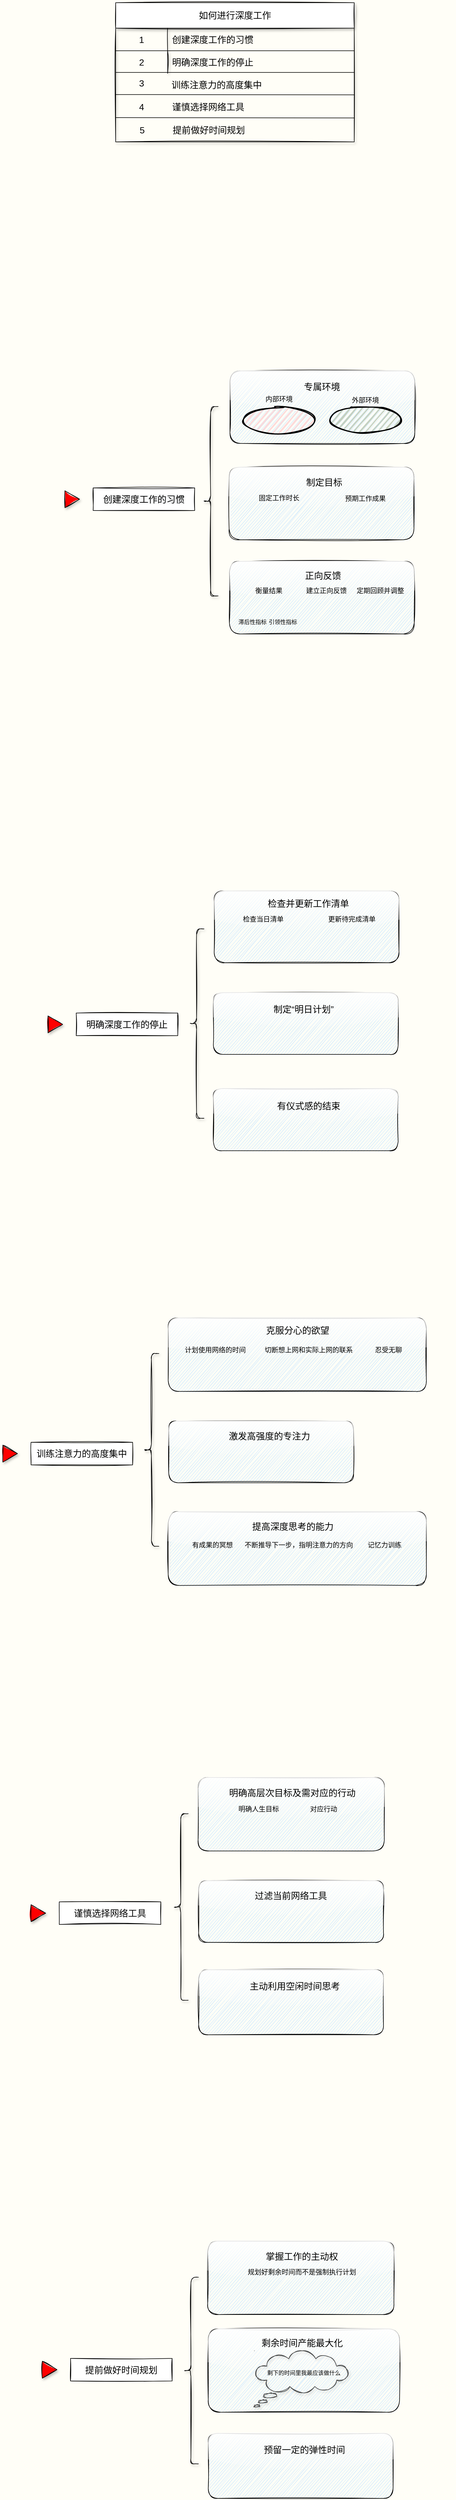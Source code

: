 <mxfile version="14.2.6" type="github">
  <diagram id="ac4Dt_KBg5GD50gWV8oC" name="第 1 页">
    <mxGraphModel dx="1141" dy="1467" grid="0" gridSize="10" guides="1" tooltips="1" connect="1" arrows="1" fold="1" page="1" pageScale="1" pageWidth="1169" pageHeight="827" background="#FFFEF7" math="0" shadow="0">
      <root>
        <mxCell id="0" />
        <mxCell id="1" parent="0" />
        <mxCell id="qWEY_5Er5nwBZzaI58Md-27" value="" style="group;shadow=0;" vertex="1" connectable="0" parent="1">
          <mxGeometry x="320" y="-534" width="430" height="241" as="geometry" />
        </mxCell>
        <mxCell id="qWEY_5Er5nwBZzaI58Md-10" value="&lt;span style=&quot;font-weight: 400; font-size: 16px;&quot;&gt;如何进行深度工作&lt;/span&gt;" style="shape=table;html=1;whiteSpace=wrap;startSize=45;container=1;collapsible=0;childLayout=tableLayout;fixedRows=1;rowLines=0;fontStyle=1;align=center;shadow=1;sketch=1;fontSize=16;swimlaneFillColor=none;fillColor=#FFFFFF;" vertex="1" parent="qWEY_5Er5nwBZzaI58Md-27">
          <mxGeometry y="-5.239" width="422.661" height="246.239" as="geometry" />
        </mxCell>
        <mxCell id="qWEY_5Er5nwBZzaI58Md-11" value="" style="shape=partialRectangle;html=1;whiteSpace=wrap;collapsible=0;dropTarget=0;pointerEvents=0;fillColor=none;top=0;left=0;bottom=1;right=0;points=[[0,0.5],[1,0.5]];portConstraint=eastwest;fontSize=16;" vertex="1" parent="qWEY_5Er5nwBZzaI58Md-10">
          <mxGeometry y="45" width="422.661" height="40" as="geometry" />
        </mxCell>
        <mxCell id="qWEY_5Er5nwBZzaI58Md-12" value="1" style="shape=partialRectangle;html=1;whiteSpace=wrap;connectable=0;fillColor=none;top=0;left=0;bottom=0;right=0;overflow=hidden;fontSize=16;" vertex="1" parent="qWEY_5Er5nwBZzaI58Md-11">
          <mxGeometry width="92" height="40" as="geometry" />
        </mxCell>
        <mxCell id="qWEY_5Er5nwBZzaI58Md-13" value="创建深度工作的习惯" style="shape=partialRectangle;html=1;whiteSpace=wrap;connectable=0;fillColor=none;top=0;left=0;bottom=0;right=0;align=left;spacingLeft=6;overflow=hidden;fontSize=16;" vertex="1" parent="qWEY_5Er5nwBZzaI58Md-11">
          <mxGeometry x="92" width="331" height="40" as="geometry" />
        </mxCell>
        <mxCell id="qWEY_5Er5nwBZzaI58Md-14" value="" style="shape=partialRectangle;html=1;whiteSpace=wrap;collapsible=0;dropTarget=0;pointerEvents=0;fillColor=none;top=0;left=0;bottom=0;right=0;points=[[0,0.5],[1,0.5]];portConstraint=eastwest;fontSize=16;" vertex="1" parent="qWEY_5Er5nwBZzaI58Md-10">
          <mxGeometry y="85" width="422.661" height="40" as="geometry" />
        </mxCell>
        <mxCell id="qWEY_5Er5nwBZzaI58Md-15" value="2" style="shape=partialRectangle;html=1;whiteSpace=wrap;connectable=0;fillColor=none;top=0;left=0;bottom=0;right=0;overflow=hidden;fontSize=16;" vertex="1" parent="qWEY_5Er5nwBZzaI58Md-14">
          <mxGeometry width="92" height="40" as="geometry" />
        </mxCell>
        <mxCell id="qWEY_5Er5nwBZzaI58Md-16" value="明确深度工作的停止" style="shape=partialRectangle;html=1;whiteSpace=wrap;connectable=0;fillColor=none;top=0;left=0;bottom=0;right=0;align=left;spacingLeft=6;overflow=hidden;fontSize=16;" vertex="1" parent="qWEY_5Er5nwBZzaI58Md-14">
          <mxGeometry x="92" width="331" height="40" as="geometry" />
        </mxCell>
        <mxCell id="qWEY_5Er5nwBZzaI58Md-20" value="" style="endArrow=none;html=1;fontSize=16;" edge="1" parent="qWEY_5Er5nwBZzaI58Md-27">
          <mxGeometry width="50" height="50" relative="1" as="geometry">
            <mxPoint y="118.09" as="sourcePoint" />
            <mxPoint x="423" y="118.09" as="targetPoint" />
          </mxGeometry>
        </mxCell>
        <mxCell id="qWEY_5Er5nwBZzaI58Md-21" value="" style="endArrow=none;html=1;entryX=1.006;entryY=1.067;entryDx=0;entryDy=0;entryPerimeter=0;fontSize=16;" edge="1" parent="qWEY_5Er5nwBZzaI58Md-27">
          <mxGeometry width="50" height="50" relative="1" as="geometry">
            <mxPoint y="157.211" as="sourcePoint" />
            <mxPoint x="423" y="157.76" as="targetPoint" />
          </mxGeometry>
        </mxCell>
        <mxCell id="qWEY_5Er5nwBZzaI58Md-23" value="谨慎选择网络工具" style="shape=partialRectangle;html=1;whiteSpace=wrap;connectable=0;fillColor=none;top=0;left=0;bottom=0;right=0;align=left;spacingLeft=6;overflow=hidden;fontSize=16;" vertex="1" parent="qWEY_5Er5nwBZzaI58Md-27">
          <mxGeometry x="92.218" y="160.306" width="328.21" height="38.053" as="geometry" />
        </mxCell>
        <mxCell id="qWEY_5Er5nwBZzaI58Md-24" value="" style="endArrow=none;html=1;entryX=1.006;entryY=1.067;entryDx=0;entryDy=0;entryPerimeter=0;fontSize=16;" edge="1" parent="qWEY_5Er5nwBZzaI58Md-27">
          <mxGeometry width="50" height="50" relative="1" as="geometry">
            <mxPoint y="198.056" as="sourcePoint" />
            <mxPoint x="423" y="198.605" as="targetPoint" />
          </mxGeometry>
        </mxCell>
        <mxCell id="qWEY_5Er5nwBZzaI58Md-26" value="提前做好时间规划" style="shape=partialRectangle;html=1;whiteSpace=wrap;connectable=0;fillColor=none;top=0;left=0;bottom=0;right=0;align=left;spacingLeft=6;overflow=hidden;fontSize=16;" vertex="1" parent="qWEY_5Er5nwBZzaI58Md-27">
          <mxGeometry x="92.798" y="201.337" width="328.21" height="38.053" as="geometry" />
        </mxCell>
        <mxCell id="qWEY_5Er5nwBZzaI58Md-33" value="训练注意力的高度集中" style="shape=partialRectangle;html=1;whiteSpace=wrap;connectable=0;fillColor=none;top=0;left=0;bottom=0;right=0;align=left;spacingLeft=6;overflow=hidden;fontSize=16;" vertex="1" parent="qWEY_5Er5nwBZzaI58Md-27">
          <mxGeometry x="91.025" y="119.39" width="328.588" height="41.913" as="geometry" />
        </mxCell>
        <mxCell id="qWEY_5Er5nwBZzaI58Md-28" value="3" style="shape=partialRectangle;html=1;whiteSpace=wrap;connectable=0;fillColor=none;top=0;left=0;bottom=0;right=0;overflow=hidden;fontSize=16;" vertex="1" parent="qWEY_5Er5nwBZzaI58Md-27">
          <mxGeometry x="-0.996" y="117.963" width="94.449" height="38.053" as="geometry" />
        </mxCell>
        <mxCell id="qWEY_5Er5nwBZzaI58Md-22" value="4" style="shape=partialRectangle;html=1;whiteSpace=wrap;connectable=0;fillColor=none;top=0;left=0;bottom=0;right=0;overflow=hidden;fontSize=16;" vertex="1" parent="qWEY_5Er5nwBZzaI58Md-27">
          <mxGeometry x="-0.997" y="160.311" width="94.449" height="38.053" as="geometry" />
        </mxCell>
        <mxCell id="qWEY_5Er5nwBZzaI58Md-25" value="5" style="shape=partialRectangle;html=1;whiteSpace=wrap;connectable=0;fillColor=none;top=0;left=0;bottom=0;right=0;overflow=hidden;fontSize=16;" vertex="1" parent="qWEY_5Er5nwBZzaI58Md-27">
          <mxGeometry x="0.003" y="201.367" width="94.449" height="38.053" as="geometry" />
        </mxCell>
        <mxCell id="qWEY_5Er5nwBZzaI58Md-45" value="" style="group" vertex="1" connectable="0" parent="1">
          <mxGeometry x="120" y="2007.12" width="230" height="40" as="geometry" />
        </mxCell>
        <mxCell id="qWEY_5Er5nwBZzaI58Md-46" value="&lt;span style=&quot;font-size: 16px ; text-align: left&quot;&gt;训练注意力的高度集中&lt;/span&gt;" style="whiteSpace=wrap;html=1;sketch=1;" vertex="1" parent="qWEY_5Er5nwBZzaI58Md-45">
          <mxGeometry x="50" width="180" height="40" as="geometry" />
        </mxCell>
        <mxCell id="qWEY_5Er5nwBZzaI58Md-47" value="" style="triangle;html=1;whiteSpace=wrap;sketch=1;shadow=1;fillStyle=solid;fillColor=#FF0000;" vertex="1" parent="qWEY_5Er5nwBZzaI58Md-45">
          <mxGeometry y="5" width="26" height="30" as="geometry" />
        </mxCell>
        <mxCell id="qWEY_5Er5nwBZzaI58Md-139" value="" style="group" vertex="1" connectable="0" parent="1">
          <mxGeometry x="230" y="130" width="640" height="447.35" as="geometry" />
        </mxCell>
        <mxCell id="qWEY_5Er5nwBZzaI58Md-41" value="" style="group" vertex="1" connectable="0" parent="qWEY_5Er5nwBZzaI58Md-139">
          <mxGeometry y="189" width="230" height="40" as="geometry" />
        </mxCell>
        <mxCell id="qWEY_5Er5nwBZzaI58Md-1" value="&lt;meta charset=&quot;utf-8&quot;&gt;&lt;span style=&quot;color: rgb(0, 0, 0); font-family: helvetica; font-size: 16px; font-style: normal; font-weight: 400; letter-spacing: normal; text-align: left; text-indent: 0px; text-transform: none; word-spacing: 0px; background-color: rgb(248, 249, 250); display: inline; float: none;&quot;&gt;创建深度工作的习惯&lt;/span&gt;" style="whiteSpace=wrap;html=1;sketch=1;" vertex="1" parent="qWEY_5Er5nwBZzaI58Md-41">
          <mxGeometry x="50" width="180" height="40" as="geometry" />
        </mxCell>
        <mxCell id="qWEY_5Er5nwBZzaI58Md-5" value="" style="triangle;html=1;whiteSpace=wrap;sketch=1;shadow=1;fillStyle=solid;fillColor=#FF0000;" vertex="1" parent="qWEY_5Er5nwBZzaI58Md-41">
          <mxGeometry y="5" width="26" height="30" as="geometry" />
        </mxCell>
        <mxCell id="qWEY_5Er5nwBZzaI58Md-61" value="" style="group" vertex="1" connectable="0" parent="qWEY_5Er5nwBZzaI58Md-139">
          <mxGeometry x="250" y="69" width="390" height="280" as="geometry" />
        </mxCell>
        <mxCell id="qWEY_5Er5nwBZzaI58Md-56" value="" style="whiteSpace=wrap;html=1;shadow=0;sketch=1;fontSize=16;rounded=1;glass=1;fillStyle=hachure;fillColor=#C2E4FF;" vertex="1" parent="qWEY_5Er5nwBZzaI58Md-61">
          <mxGeometry x="42.48" y="-87" width="327.52" height="128.35" as="geometry" />
        </mxCell>
        <mxCell id="qWEY_5Er5nwBZzaI58Md-72" value="" style="group" vertex="1" connectable="0" parent="qWEY_5Er5nwBZzaI58Md-61">
          <mxGeometry x="218" y="-23.34" width="129" height="45" as="geometry" />
        </mxCell>
        <mxCell id="qWEY_5Er5nwBZzaI58Md-73" value="" style="group" vertex="1" connectable="0" parent="qWEY_5Er5nwBZzaI58Md-72">
          <mxGeometry width="129" height="45" as="geometry" />
        </mxCell>
        <mxCell id="qWEY_5Er5nwBZzaI58Md-74" value="" style="ellipse;whiteSpace=wrap;html=1;strokeWidth=2;fillWeight=2;hachureGap=8;fillStyle=dots;sketch=1;rounded=1;shadow=0;glass=1;fontSize=16;fillColor=#C4D0BF;" vertex="1" parent="qWEY_5Er5nwBZzaI58Md-73">
          <mxGeometry width="129" height="45" as="geometry" />
        </mxCell>
        <mxCell id="qWEY_5Er5nwBZzaI58Md-80" value="" style="shape=image;html=1;verticalAlign=top;verticalLabelPosition=bottom;labelBackgroundColor=#ffffff;imageAspect=0;aspect=fixed;image=https://cdn0.iconfinder.com/data/icons/job-seeker/256/front_office_job_seeker_employee_unemployee_work-128.png;rounded=1;shadow=0;glass=1;sketch=1;fillColor=#C4D0BF;fontSize=16;" vertex="1" parent="qWEY_5Er5nwBZzaI58Md-73">
          <mxGeometry x="30" y="8.5" width="28" height="28" as="geometry" />
        </mxCell>
        <mxCell id="qWEY_5Er5nwBZzaI58Md-81" value="" style="shape=image;html=1;verticalAlign=top;verticalLabelPosition=bottom;labelBackgroundColor=#ffffff;imageAspect=0;aspect=fixed;image=https://cdn4.iconfinder.com/data/icons/business-and-finance-colorful-free-hand-drawn-set/100/money_dollars-128.png;rounded=1;shadow=0;glass=1;sketch=1;fillColor=#C4D0BF;fontSize=16;" vertex="1" parent="qWEY_5Er5nwBZzaI58Md-73">
          <mxGeometry x="71" y="8.5" width="28" height="28" as="geometry" />
        </mxCell>
        <mxCell id="qWEY_5Er5nwBZzaI58Md-78" value="&lt;font style=&quot;font-size: 12px&quot;&gt;外部环境&lt;/font&gt;" style="text;html=1;strokeColor=none;fillColor=none;align=center;verticalAlign=middle;whiteSpace=wrap;rounded=0;shadow=0;glass=1;sketch=1;fontSize=16;" vertex="1" parent="qWEY_5Er5nwBZzaI58Md-61">
          <mxGeometry x="243" y="-47.34" width="79" height="20" as="geometry" />
        </mxCell>
        <mxCell id="qWEY_5Er5nwBZzaI58Md-70" value="" style="group" vertex="1" connectable="0" parent="qWEY_5Er5nwBZzaI58Md-61">
          <mxGeometry x="65" y="-48.92" width="129" height="72" as="geometry" />
        </mxCell>
        <mxCell id="qWEY_5Er5nwBZzaI58Md-67" value="" style="group" vertex="1" connectable="0" parent="qWEY_5Er5nwBZzaI58Md-70">
          <mxGeometry y="27" width="129" height="45" as="geometry" />
        </mxCell>
        <mxCell id="qWEY_5Er5nwBZzaI58Md-66" value="" style="group" vertex="1" connectable="0" parent="qWEY_5Er5nwBZzaI58Md-67">
          <mxGeometry width="129" height="45" as="geometry" />
        </mxCell>
        <mxCell id="qWEY_5Er5nwBZzaI58Md-59" value="" style="ellipse;whiteSpace=wrap;html=1;strokeWidth=2;fillWeight=2;hachureGap=8;fillStyle=dots;sketch=1;rounded=1;shadow=0;glass=1;fontSize=16;fillColor=#FFDAD9;" vertex="1" parent="qWEY_5Er5nwBZzaI58Md-66">
          <mxGeometry width="129" height="45" as="geometry" />
        </mxCell>
        <mxCell id="qWEY_5Er5nwBZzaI58Md-62" value="" style="shape=image;html=1;verticalAlign=top;verticalLabelPosition=bottom;labelBackgroundColor=#ffffff;imageAspect=0;aspect=fixed;image=https://cdn2.iconfinder.com/data/icons/artificial-intelligence-6/64/ArtificialIntelligence1-128.png;rounded=1;shadow=0;glass=1;sketch=1;fillColor=#C4D0BF;fontSize=16;" vertex="1" parent="qWEY_5Er5nwBZzaI58Md-67">
          <mxGeometry x="13" y="8.69" width="27.63" height="27.63" as="geometry" />
        </mxCell>
        <mxCell id="qWEY_5Er5nwBZzaI58Md-63" value="" style="shape=image;html=1;verticalAlign=top;verticalLabelPosition=bottom;labelBackgroundColor=#ffffff;imageAspect=0;image=https://cdn3.iconfinder.com/data/icons/travelling-icon-set-ii-part/800/slippers-128.png;rounded=1;shadow=0;glass=1;sketch=1;fillColor=#C4D0BF;fontSize=16;aspect=fixed;" vertex="1" parent="qWEY_5Er5nwBZzaI58Md-67">
          <mxGeometry x="47.68" y="8.69" width="27.63" height="27.63" as="geometry" />
        </mxCell>
        <mxCell id="qWEY_5Er5nwBZzaI58Md-65" value="" style="shape=image;html=1;verticalAlign=top;verticalLabelPosition=bottom;labelBackgroundColor=#ffffff;imageAspect=0;aspect=fixed;image=https://cdn0.iconfinder.com/data/icons/infectious-pandemics-2/480/07-healthy-128.png;rounded=1;shadow=0;glass=1;sketch=1;fillColor=#C4D0BF;fontSize=16;" vertex="1" parent="qWEY_5Er5nwBZzaI58Md-67">
          <mxGeometry x="84" y="8.69" width="27.63" height="27.63" as="geometry" />
        </mxCell>
        <mxCell id="qWEY_5Er5nwBZzaI58Md-69" value="&lt;font style=&quot;font-size: 12px&quot;&gt;内部环境&lt;/font&gt;" style="text;html=1;strokeColor=none;fillColor=none;align=center;verticalAlign=middle;whiteSpace=wrap;rounded=0;shadow=0;glass=1;sketch=1;fontSize=16;" vertex="1" parent="qWEY_5Er5nwBZzaI58Md-70">
          <mxGeometry x="25" width="79" height="20" as="geometry" />
        </mxCell>
        <mxCell id="qWEY_5Er5nwBZzaI58Md-92" value="" style="whiteSpace=wrap;html=1;shadow=0;sketch=1;fontSize=16;rounded=1;glass=1;fillStyle=hachure;fillColor=#C2E4FF;" vertex="1" parent="qWEY_5Er5nwBZzaI58Md-61">
          <mxGeometry x="41" y="83.37" width="327.52" height="128.35" as="geometry" />
        </mxCell>
        <mxCell id="qWEY_5Er5nwBZzaI58Md-93" value="" style="shape=image;html=1;verticalAlign=top;verticalLabelPosition=bottom;labelBackgroundColor=#ffffff;imageAspect=0;aspect=fixed;image=https://cdn0.iconfinder.com/data/icons/business-collection-2027/60/time-passing-128.png;rounded=0;shadow=0;glass=0;sketch=1;fillColor=none;gradientColor=none;fontSize=16;fontColor=#000000;" vertex="1" parent="qWEY_5Er5nwBZzaI58Md-61">
          <mxGeometry x="109.5" y="154" width="40" height="40" as="geometry" />
        </mxCell>
        <mxCell id="qWEY_5Er5nwBZzaI58Md-94" value="&lt;font style=&quot;font-size: 16px&quot;&gt;制定目标&lt;br&gt;&lt;/font&gt;" style="text;html=1;strokeColor=none;fillColor=none;align=center;verticalAlign=middle;whiteSpace=wrap;rounded=0;shadow=0;glass=1;sketch=1;fontSize=16;" vertex="1" parent="qWEY_5Er5nwBZzaI58Md-61">
          <mxGeometry x="170" y="100" width="79" height="20" as="geometry" />
        </mxCell>
        <mxCell id="qWEY_5Er5nwBZzaI58Md-95" value="&lt;font style=&quot;font-size: 12px&quot;&gt;固定工作时长&lt;/font&gt;" style="text;html=1;strokeColor=none;fillColor=none;align=center;verticalAlign=middle;whiteSpace=wrap;rounded=0;shadow=0;glass=1;sketch=1;fontSize=16;" vertex="1" parent="qWEY_5Er5nwBZzaI58Md-61">
          <mxGeometry x="90" y="126.0" width="79" height="20" as="geometry" />
        </mxCell>
        <mxCell id="qWEY_5Er5nwBZzaI58Md-97" value="&lt;font style=&quot;font-size: 12px&quot;&gt;预期工作成果&lt;/font&gt;" style="text;html=1;strokeColor=none;fillColor=none;align=center;verticalAlign=middle;whiteSpace=wrap;rounded=0;shadow=0;glass=1;sketch=1;fontSize=16;" vertex="1" parent="qWEY_5Er5nwBZzaI58Md-61">
          <mxGeometry x="243" y="127" width="79" height="20" as="geometry" />
        </mxCell>
        <mxCell id="qWEY_5Er5nwBZzaI58Md-105" value="" style="shape=image;html=1;verticalAlign=top;verticalLabelPosition=bottom;labelBackgroundColor=#ffffff;imageAspect=0;aspect=fixed;image=https://cdn0.iconfinder.com/data/icons/web-development-79/32/development_computer_website_check_result-128.png;rounded=0;shadow=0;glass=0;sketch=1;fillColor=none;gradientColor=none;fontSize=16;fontColor=#000000;" vertex="1" parent="qWEY_5Er5nwBZzaI58Md-61">
          <mxGeometry x="262.5" y="153" width="40" height="40" as="geometry" />
        </mxCell>
        <mxCell id="qWEY_5Er5nwBZzaI58Md-90" value="&lt;font style=&quot;font-size: 16px&quot;&gt;专属环境&lt;/font&gt;" style="text;html=1;strokeColor=none;fillColor=none;align=center;verticalAlign=middle;whiteSpace=wrap;rounded=0;shadow=0;glass=1;sketch=1;fontSize=16;" vertex="1" parent="qWEY_5Er5nwBZzaI58Md-139">
          <mxGeometry x="415.74" width="79" height="20" as="geometry" />
        </mxCell>
        <mxCell id="qWEY_5Er5nwBZzaI58Md-100" value="" style="whiteSpace=wrap;html=1;shadow=0;sketch=1;fontSize=16;rounded=1;glass=1;fillStyle=hachure;fillColor=#C2E4FF;" vertex="1" parent="qWEY_5Er5nwBZzaI58Md-139">
          <mxGeometry x="291.48" y="319" width="327.52" height="128.35" as="geometry" />
        </mxCell>
        <mxCell id="qWEY_5Er5nwBZzaI58Md-101" value="&lt;font style=&quot;font-size: 16px&quot;&gt;正向反馈&lt;br&gt;&lt;/font&gt;" style="text;html=1;strokeColor=none;fillColor=none;align=center;verticalAlign=middle;whiteSpace=wrap;rounded=0;shadow=0;glass=1;sketch=1;fontSize=16;" vertex="1" parent="qWEY_5Er5nwBZzaI58Md-139">
          <mxGeometry x="417.74" y="334" width="79" height="20" as="geometry" />
        </mxCell>
        <mxCell id="qWEY_5Er5nwBZzaI58Md-103" value="" style="shape=image;html=1;verticalAlign=top;verticalLabelPosition=bottom;labelBackgroundColor=#ffffff;imageAspect=0;aspect=fixed;image=https://cdn4.iconfinder.com/data/icons/miu/24/circle-sync-backup-2-glyph-128.png;rounded=0;shadow=0;glass=0;sketch=1;fillColor=none;gradientColor=none;fontSize=16;fontColor=#33333333;dashed=1;dashPattern=1 1;opacity=65;" vertex="1" parent="qWEY_5Er5nwBZzaI58Md-139">
          <mxGeometry x="444.74" y="381" width="50" height="50" as="geometry" />
        </mxCell>
        <mxCell id="qWEY_5Er5nwBZzaI58Md-104" value="" style="shape=image;html=1;verticalAlign=top;verticalLabelPosition=bottom;labelBackgroundColor=#ffffff;imageAspect=0;aspect=fixed;image=https://cdn0.iconfinder.com/data/icons/pinpoint-interface/48/repair-calendar-128.png;rounded=0;shadow=0;glass=0;sketch=1;fillColor=none;gradientColor=none;fontSize=16;fontColor=#000000;opacity=65;" vertex="1" parent="qWEY_5Er5nwBZzaI58Md-139">
          <mxGeometry x="534" y="384" width="50" height="50" as="geometry" />
        </mxCell>
        <mxCell id="qWEY_5Er5nwBZzaI58Md-108" value="" style="shape=image;html=1;verticalAlign=top;verticalLabelPosition=bottom;labelBackgroundColor=#ffffff;imageAspect=0;aspect=fixed;image=https://cdn0.iconfinder.com/data/icons/infographic-bar-vol-9/512/1-128.png;rounded=0;shadow=0;glass=0;dashed=1;dashPattern=1 1;sketch=1;fillColor=none;gradientColor=none;fontSize=16;fontColor=#000000;" vertex="1" parent="qWEY_5Er5nwBZzaI58Md-139">
          <mxGeometry x="312" y="381" width="40" height="40" as="geometry" />
        </mxCell>
        <mxCell id="qWEY_5Er5nwBZzaI58Md-109" value="&lt;span style=&quot;font-size: 12px&quot;&gt;衡量结果&lt;/span&gt;" style="text;html=1;strokeColor=none;fillColor=none;align=center;verticalAlign=middle;whiteSpace=wrap;rounded=0;shadow=0;glass=1;sketch=1;fontSize=16;" vertex="1" parent="qWEY_5Er5nwBZzaI58Md-139">
          <mxGeometry x="321.5" y="359" width="79" height="20" as="geometry" />
        </mxCell>
        <mxCell id="qWEY_5Er5nwBZzaI58Md-110" value="" style="shape=image;html=1;verticalAlign=top;verticalLabelPosition=bottom;labelBackgroundColor=#ffffff;imageAspect=0;aspect=fixed;image=https://cdn4.iconfinder.com/data/icons/online-marketing-hand-drawn-vol-1/52/bar__barchart__business__graph__report__analytics__diagram-128.png;rounded=0;shadow=0;glass=0;dashed=1;dashPattern=1 1;sketch=1;fillColor=none;gradientColor=none;fontSize=16;fontColor=#000000;" vertex="1" parent="qWEY_5Er5nwBZzaI58Md-139">
          <mxGeometry x="371.5" y="384" width="30" height="30" as="geometry" />
        </mxCell>
        <mxCell id="qWEY_5Er5nwBZzaI58Md-111" value="&lt;span style=&quot;font-size: 10px;&quot;&gt;滞后性指标&lt;/span&gt;" style="text;html=1;strokeColor=none;fillColor=none;align=center;verticalAlign=middle;whiteSpace=wrap;rounded=0;shadow=0;glass=1;sketch=1;fontSize=10;" vertex="1" parent="qWEY_5Er5nwBZzaI58Md-139">
          <mxGeometry x="292.5" y="416" width="79" height="20" as="geometry" />
        </mxCell>
        <mxCell id="qWEY_5Er5nwBZzaI58Md-112" value="&lt;span style=&quot;font-size: 10px;&quot;&gt;引领性指标&lt;/span&gt;" style="text;html=1;strokeColor=none;fillColor=none;align=center;verticalAlign=middle;whiteSpace=wrap;rounded=0;shadow=0;glass=1;sketch=1;fontSize=10;" vertex="1" parent="qWEY_5Er5nwBZzaI58Md-139">
          <mxGeometry x="347" y="416" width="79" height="20" as="geometry" />
        </mxCell>
        <mxCell id="qWEY_5Er5nwBZzaI58Md-113" value="&lt;span style=&quot;font-size: 12px&quot;&gt;建立正向反馈&lt;/span&gt;" style="text;html=1;strokeColor=none;fillColor=none;align=center;verticalAlign=middle;whiteSpace=wrap;rounded=0;shadow=0;glass=1;sketch=1;fontSize=16;" vertex="1" parent="qWEY_5Er5nwBZzaI58Md-139">
          <mxGeometry x="423.74" y="359" width="79" height="20" as="geometry" />
        </mxCell>
        <mxCell id="qWEY_5Er5nwBZzaI58Md-114" value="&lt;span style=&quot;font-size: 12px&quot;&gt;定期回顾并调整&lt;br&gt;&lt;/span&gt;" style="text;html=1;strokeColor=none;fillColor=none;align=center;verticalAlign=middle;whiteSpace=wrap;rounded=0;shadow=0;glass=1;sketch=1;fontSize=16;" vertex="1" parent="qWEY_5Er5nwBZzaI58Md-139">
          <mxGeometry x="514" y="359" width="90" height="20" as="geometry" />
        </mxCell>
        <mxCell id="qWEY_5Er5nwBZzaI58Md-54" value="" style="shape=curlyBracket;whiteSpace=wrap;html=1;rounded=1;shadow=1;sketch=1;fillColor=#FF0000;fontSize=16;direction=east;" vertex="1" parent="qWEY_5Er5nwBZzaI58Md-139">
          <mxGeometry x="245" y="45" width="26.55" height="335" as="geometry" />
        </mxCell>
        <mxCell id="qWEY_5Er5nwBZzaI58Md-150" value="" style="group" vertex="1" connectable="0" parent="1">
          <mxGeometry x="200" y="1070" width="640" height="430.92" as="geometry" />
        </mxCell>
        <mxCell id="qWEY_5Er5nwBZzaI58Md-42" value="" style="group" vertex="1" connectable="0" parent="qWEY_5Er5nwBZzaI58Md-150">
          <mxGeometry y="177.92" width="230" height="40" as="geometry" />
        </mxCell>
        <mxCell id="qWEY_5Er5nwBZzaI58Md-43" value="&lt;span style=&quot;color: rgb(0 , 0 , 0) ; font-family: &amp;#34;helvetica&amp;#34; ; font-size: 16px ; font-style: normal ; font-weight: 400 ; letter-spacing: normal ; text-align: left ; text-indent: 0px ; text-transform: none ; word-spacing: 0px ; background-color: rgb(248 , 249 , 250) ; display: inline ; float: none&quot;&gt;明确深度工作的停止&lt;/span&gt;" style="whiteSpace=wrap;html=1;sketch=1;" vertex="1" parent="qWEY_5Er5nwBZzaI58Md-42">
          <mxGeometry x="50" width="180" height="40" as="geometry" />
        </mxCell>
        <mxCell id="qWEY_5Er5nwBZzaI58Md-44" value="" style="triangle;html=1;whiteSpace=wrap;sketch=1;shadow=1;fillStyle=solid;fillColor=#FF0000;" vertex="1" parent="qWEY_5Er5nwBZzaI58Md-42">
          <mxGeometry y="5" width="26" height="30" as="geometry" />
        </mxCell>
        <mxCell id="qWEY_5Er5nwBZzaI58Md-116" value="" style="group" vertex="1" connectable="0" parent="qWEY_5Er5nwBZzaI58Md-150">
          <mxGeometry x="250" y="48.92" width="390" height="315.04" as="geometry" />
        </mxCell>
        <mxCell id="qWEY_5Er5nwBZzaI58Md-118" value="" style="whiteSpace=wrap;html=1;shadow=0;sketch=1;fontSize=16;rounded=1;glass=1;fillStyle=hachure;fillColor=#C2E4FF;" vertex="1" parent="qWEY_5Er5nwBZzaI58Md-116">
          <mxGeometry x="44.48" y="-87" width="327.52" height="127" as="geometry" />
        </mxCell>
        <mxCell id="qWEY_5Er5nwBZzaI58Md-125" value="" style="group" vertex="1" connectable="0" parent="qWEY_5Er5nwBZzaI58Md-116">
          <mxGeometry x="67" y="-48.92" width="129" height="72" as="geometry" />
        </mxCell>
        <mxCell id="qWEY_5Er5nwBZzaI58Md-132" value="&lt;font style=&quot;font-size: 12px&quot;&gt;检查当日清单&lt;/font&gt;" style="text;html=1;strokeColor=none;fillColor=none;align=center;verticalAlign=middle;whiteSpace=wrap;rounded=0;shadow=0;glass=1;sketch=1;fontSize=16;" vertex="1" parent="qWEY_5Er5nwBZzaI58Md-125">
          <mxGeometry x="25" width="79" height="20" as="geometry" />
        </mxCell>
        <mxCell id="qWEY_5Er5nwBZzaI58Md-133" value="" style="whiteSpace=wrap;html=1;shadow=0;sketch=1;fontSize=16;rounded=1;glass=1;fillStyle=hachure;fillColor=#C2E4FF;" vertex="1" parent="qWEY_5Er5nwBZzaI58Md-116">
          <mxGeometry x="43" y="92.99" width="327.52" height="109.11" as="geometry" />
        </mxCell>
        <mxCell id="qWEY_5Er5nwBZzaI58Md-135" value="&lt;font style=&quot;font-size: 16px&quot;&gt;制定“明日计划”&lt;br&gt;&lt;/font&gt;" style="text;html=1;strokeColor=none;fillColor=none;align=center;verticalAlign=middle;whiteSpace=wrap;rounded=0;shadow=0;glass=1;sketch=1;fontSize=16;" vertex="1" parent="qWEY_5Er5nwBZzaI58Md-116">
          <mxGeometry x="143.02" y="111.99" width="120" height="20" as="geometry" />
        </mxCell>
        <mxCell id="qWEY_5Er5nwBZzaI58Md-140" value="&lt;font style=&quot;font-size: 16px&quot;&gt;检查并更新工作清单&lt;br&gt;&lt;/font&gt;" style="text;html=1;strokeColor=none;fillColor=none;align=center;verticalAlign=middle;whiteSpace=wrap;rounded=0;shadow=0;glass=1;sketch=1;fontSize=16;" vertex="1" parent="qWEY_5Er5nwBZzaI58Md-116">
          <mxGeometry x="124.25" y="-75" width="174.5" height="20" as="geometry" />
        </mxCell>
        <mxCell id="qWEY_5Er5nwBZzaI58Md-142" value="" style="shape=curlyBracket;whiteSpace=wrap;html=1;rounded=1;shadow=1;sketch=1;fillColor=#FF0000;fontSize=16;direction=east;" vertex="1" parent="qWEY_5Er5nwBZzaI58Md-116">
          <mxGeometry y="-19.96" width="26.55" height="335" as="geometry" />
        </mxCell>
        <mxCell id="qWEY_5Er5nwBZzaI58Md-144" value="" style="shape=image;html=1;verticalAlign=top;verticalLabelPosition=bottom;labelBackgroundColor=#ffffff;imageAspect=0;aspect=fixed;image=https://cdn2.iconfinder.com/data/icons/marketing-office/64/Marketing_Icon_Outline-17-128.png;rounded=0;shadow=0;glass=0;dashed=1;dashPattern=1 1;sketch=1;fillColor=none;gradientColor=none;fontSize=10;fontColor=#000000;opacity=70;" vertex="1" parent="qWEY_5Er5nwBZzaI58Md-116">
          <mxGeometry x="264.5" y="-21.92" width="45" height="45" as="geometry" />
        </mxCell>
        <mxCell id="qWEY_5Er5nwBZzaI58Md-147" value="" style="shape=image;html=1;verticalAlign=top;verticalLabelPosition=bottom;labelBackgroundColor=#ffffff;imageAspect=0;aspect=fixed;image=https://cdn2.iconfinder.com/data/icons/date-and-time-fill-outline/64/Calendar_month_date_schedule_event_done-128.png;rounded=0;shadow=0;glass=0;dashed=1;dashPattern=1 1;sketch=1;fillColor=none;gradientColor=none;fontSize=10;fontColor=#000000;opacity=60;" vertex="1" parent="qWEY_5Er5nwBZzaI58Md-116">
          <mxGeometry x="175.52" y="131.99" width="60" height="60" as="geometry" />
        </mxCell>
        <mxCell id="qWEY_5Er5nwBZzaI58Md-141" value="" style="whiteSpace=wrap;html=1;shadow=0;sketch=1;fontSize=16;rounded=1;glass=1;fillStyle=hachure;fillColor=#C2E4FF;" vertex="1" parent="qWEY_5Er5nwBZzaI58Md-150">
          <mxGeometry x="293" y="311.42" width="327.52" height="110" as="geometry" />
        </mxCell>
        <mxCell id="qWEY_5Er5nwBZzaI58Md-124" value="&lt;font style=&quot;font-size: 12px&quot;&gt;更新待完成清单&lt;/font&gt;" style="text;html=1;strokeColor=none;fillColor=none;align=center;verticalAlign=middle;whiteSpace=wrap;rounded=0;shadow=0;glass=1;sketch=1;fontSize=16;" vertex="1" parent="qWEY_5Er5nwBZzaI58Md-150">
          <mxGeometry x="495" width="87" height="20" as="geometry" />
        </mxCell>
        <mxCell id="qWEY_5Er5nwBZzaI58Md-143" value="" style="shape=image;html=1;verticalAlign=top;verticalLabelPosition=bottom;labelBackgroundColor=#ffffff;imageAspect=0;aspect=fixed;image=https://cdn2.iconfinder.com/data/icons/new-year-s-hand-drawn-basic/64/checklist-128.png;rounded=0;shadow=0;glass=0;dashed=1;dashPattern=1 1;sketch=1;fillColor=none;gradientColor=none;fontSize=10;fontColor=#000000;" vertex="1" parent="qWEY_5Er5nwBZzaI58Md-150">
          <mxGeometry x="361.5" y="28.96" width="40" height="40" as="geometry" />
        </mxCell>
        <mxCell id="qWEY_5Er5nwBZzaI58Md-146" value="&lt;font style=&quot;font-size: 16px&quot;&gt;有仪式感的结束&lt;br&gt;&lt;/font&gt;" style="text;html=1;strokeColor=none;fillColor=none;align=center;verticalAlign=middle;whiteSpace=wrap;rounded=0;shadow=0;glass=1;sketch=1;fontSize=16;" vertex="1" parent="qWEY_5Er5nwBZzaI58Md-150">
          <mxGeometry x="402" y="332.42" width="120" height="20" as="geometry" />
        </mxCell>
        <mxCell id="qWEY_5Er5nwBZzaI58Md-148" value="" style="shape=image;html=1;verticalAlign=top;verticalLabelPosition=bottom;labelBackgroundColor=#ffffff;imageAspect=0;aspect=fixed;image=https://cdn0.iconfinder.com/data/icons/communication-technology/500/website_sparkles-128.png;rounded=0;shadow=0;glass=0;dashed=1;dashPattern=1 1;sketch=1;fillColor=none;gradientColor=none;fontSize=10;fontColor=#000000;opacity=65;" vertex="1" parent="qWEY_5Er5nwBZzaI58Md-150">
          <mxGeometry x="393" y="319.0" width="129" height="129" as="geometry" />
        </mxCell>
        <mxCell id="qWEY_5Er5nwBZzaI58Md-217" value="" style="group;container=1;" vertex="1" connectable="0" parent="1">
          <mxGeometry x="370" y="1787.12" width="500" height="480" as="geometry">
            <mxRectangle x="370" y="1787.12" width="50" height="44" as="alternateBounds" />
          </mxGeometry>
        </mxCell>
        <mxCell id="qWEY_5Er5nwBZzaI58Md-178" value="" style="whiteSpace=wrap;html=1;shadow=0;sketch=1;fontSize=16;rounded=1;glass=1;fillStyle=hachure;fillColor=#C2E4FF;" vertex="1" parent="qWEY_5Er5nwBZzaI58Md-217">
          <mxGeometry x="43.0" y="342.88" width="457.52" height="130.38" as="geometry" />
        </mxCell>
        <mxCell id="qWEY_5Er5nwBZzaI58Md-181" value="&lt;font&gt;提高深度思考的能力&lt;br&gt;&lt;/font&gt;" style="text;html=1;strokeColor=none;fillColor=none;align=center;verticalAlign=middle;whiteSpace=wrap;rounded=0;shadow=0;glass=1;sketch=1;fontSize=16;" vertex="1" parent="qWEY_5Er5nwBZzaI58Md-217">
          <mxGeometry x="189.28" y="358.88" width="150" height="20" as="geometry" />
        </mxCell>
        <mxCell id="qWEY_5Er5nwBZzaI58Md-175" value="" style="shape=curlyBracket;whiteSpace=wrap;html=1;rounded=1;shadow=1;sketch=1;fillColor=#FF0000;fontSize=16;direction=east;" vertex="1" parent="qWEY_5Er5nwBZzaI58Md-217">
          <mxGeometry y="63" width="26.55" height="341" as="geometry" />
        </mxCell>
        <mxCell id="qWEY_5Er5nwBZzaI58Md-205" value="" style="shape=image;html=1;verticalAlign=top;verticalLabelPosition=bottom;labelBackgroundColor=#ffffff;imageAspect=0;aspect=fixed;image=https://cdn0.iconfinder.com/data/icons/sports-android-l-lollipop-icon-pack/24/meditation_guru-128.png;rounded=0;shadow=1;glass=0;dashed=1;dashPattern=1 1;sketch=1;fillColor=#4D4D4D;gradientColor=none;fontSize=10;fontColor=#000000;opacity=55;" vertex="1" parent="qWEY_5Er5nwBZzaI58Md-217">
          <mxGeometry x="97.35" y="409.64" width="50.38" height="50.38" as="geometry" />
        </mxCell>
        <mxCell id="qWEY_5Er5nwBZzaI58Md-172" value="" style="whiteSpace=wrap;html=1;shadow=0;sketch=1;fontSize=16;rounded=1;glass=1;fillStyle=hachure;fillColor=#C2E4FF;" vertex="1" parent="qWEY_5Er5nwBZzaI58Md-217">
          <mxGeometry x="44" y="182.57" width="327.52" height="109.11" as="geometry" />
        </mxCell>
        <mxCell id="qWEY_5Er5nwBZzaI58Md-173" value="&lt;font style=&quot;font-size: 16px&quot;&gt;激发高强度的专注力&lt;br&gt;&lt;/font&gt;" style="text;html=1;strokeColor=none;fillColor=none;align=center;verticalAlign=middle;whiteSpace=wrap;rounded=0;shadow=0;glass=1;sketch=1;fontSize=16;" vertex="1" parent="qWEY_5Er5nwBZzaI58Md-217">
          <mxGeometry x="142.54" y="198.99" width="158.98" height="20" as="geometry" />
        </mxCell>
        <mxCell id="qWEY_5Er5nwBZzaI58Md-203" value="" style="shape=image;html=1;verticalAlign=top;verticalLabelPosition=bottom;labelBackgroundColor=#ffffff;imageAspect=0;aspect=fixed;image=https://cdn4.iconfinder.com/data/icons/general-office/91/General_Office_47-128.png;rounded=0;shadow=1;glass=0;dashed=1;dashPattern=1 1;sketch=1;fillColor=#4D4D4D;gradientColor=none;fontSize=10;fontColor=#000000;opacity=80;" vertex="1" parent="qWEY_5Er5nwBZzaI58Md-217">
          <mxGeometry x="186.52" y="230" width="50" height="50" as="geometry" />
        </mxCell>
        <mxCell id="qWEY_5Er5nwBZzaI58Md-206" value="" style="group" vertex="1" connectable="0" parent="qWEY_5Er5nwBZzaI58Md-217">
          <mxGeometry x="43" width="457.52" height="130" as="geometry" />
        </mxCell>
        <mxCell id="qWEY_5Er5nwBZzaI58Md-169" value="" style="whiteSpace=wrap;html=1;shadow=0;sketch=1;fontSize=16;rounded=1;glass=1;fillStyle=hachure;fillColor=#C2E4FF;" vertex="1" parent="qWEY_5Er5nwBZzaI58Md-206">
          <mxGeometry width="457.52" height="130" as="geometry" />
        </mxCell>
        <mxCell id="qWEY_5Er5nwBZzaI58Md-179" value="&lt;span style=&quot;font-size: 12px&quot;&gt;切断想上网和实际上网的联系&lt;/span&gt;" style="text;html=1;strokeColor=none;fillColor=none;align=center;verticalAlign=middle;whiteSpace=wrap;rounded=0;shadow=0;glass=1;sketch=1;fontSize=16;" vertex="1" parent="qWEY_5Er5nwBZzaI58Md-206">
          <mxGeometry x="169.04" y="43.422" width="160" height="22.222" as="geometry" />
        </mxCell>
        <mxCell id="qWEY_5Er5nwBZzaI58Md-197" value="" style="shape=image;html=1;verticalAlign=top;verticalLabelPosition=bottom;labelBackgroundColor=#ffffff;imageAspect=0;aspect=fixed;image=https://cdn4.iconfinder.com/data/icons/basic-user-interface-elements/700/cut-scissor-clippers-shear-128.png;rounded=0;shadow=1;glass=0;dashed=1;dashPattern=1 1;sketch=1;fillColor=#4D4D4D;gradientColor=none;fontSize=10;fontColor=#000000;opacity=80;" vertex="1" parent="qWEY_5Er5nwBZzaI58Md-206">
          <mxGeometry x="222.02" y="71.156" width="48.04" height="48.04" as="geometry" />
        </mxCell>
        <mxCell id="qWEY_5Er5nwBZzaI58Md-198" value="" style="shape=image;html=1;verticalAlign=top;verticalLabelPosition=bottom;labelBackgroundColor=#ffffff;imageAspect=0;aspect=fixed;image=https://cdn0.iconfinder.com/data/icons/data-16/20/wireless_ban-128.png;rounded=0;shadow=1;glass=0;dashed=1;dashPattern=1 1;sketch=1;fillColor=#4D4D4D;gradientColor=none;fontSize=10;fontColor=#000000;opacity=80;" vertex="1" parent="qWEY_5Er5nwBZzaI58Md-206">
          <mxGeometry x="370.02" y="74.489" width="40" height="40" as="geometry" />
        </mxCell>
        <mxCell id="qWEY_5Er5nwBZzaI58Md-194" value="" style="group;aspect=fixed;" vertex="1" connectable="0" parent="qWEY_5Er5nwBZzaI58Md-206">
          <mxGeometry x="51.77" y="70.089" width="50" height="50" as="geometry" />
        </mxCell>
        <mxCell id="qWEY_5Er5nwBZzaI58Md-192" value="" style="shape=image;html=1;verticalAlign=top;verticalLabelPosition=bottom;labelBackgroundColor=#ffffff;imageAspect=0;aspect=fixed;image=https://cdn2.iconfinder.com/data/icons/ui-basic-glyph/512/UI_Basic_GLYPH-82-128.png;rounded=0;shadow=1;glass=0;dashed=1;dashPattern=1 1;sketch=1;fillColor=#4D4D4D;gradientColor=none;fontSize=10;fontColor=#000000;opacity=80;" vertex="1" parent="qWEY_5Er5nwBZzaI58Md-194">
          <mxGeometry width="50" height="50" as="geometry" />
        </mxCell>
        <mxCell id="qWEY_5Er5nwBZzaI58Md-195" value="" style="shape=image;html=1;verticalAlign=top;verticalLabelPosition=bottom;labelBackgroundColor=#ffffff;imageAspect=0;aspect=fixed;image=https://cdn4.iconfinder.com/data/icons/online-shop-7/128/message-talk-feedback-128.png;rounded=0;shadow=1;glass=0;dashed=1;dashPattern=1 1;sketch=1;fillColor=#4D4D4D;gradientColor=none;fontSize=10;fontColor=#000000;opacity=80;" vertex="1" parent="qWEY_5Er5nwBZzaI58Md-194">
          <mxGeometry x="2.143" y="25.8" width="23.486" height="23.486" as="geometry" />
        </mxCell>
        <mxCell id="qWEY_5Er5nwBZzaI58Md-199" value="&lt;font style=&quot;font-size: 12px&quot;&gt;忍受无聊&lt;/font&gt;" style="text;html=1;strokeColor=none;fillColor=none;align=center;verticalAlign=middle;whiteSpace=wrap;rounded=0;shadow=0;glass=1;sketch=1;fontSize=16;" vertex="1" parent="qWEY_5Er5nwBZzaI58Md-206">
          <mxGeometry x="332.52" y="43.422" width="115" height="22.222" as="geometry" />
        </mxCell>
        <mxCell id="qWEY_5Er5nwBZzaI58Md-174" value="&lt;font style=&quot;font-size: 16px&quot;&gt;克服分心的欲望&lt;br&gt;&lt;/font&gt;" style="text;html=1;strokeColor=none;fillColor=none;align=center;verticalAlign=middle;whiteSpace=wrap;rounded=0;shadow=0;glass=1;sketch=1;fontSize=16;" vertex="1" parent="qWEY_5Er5nwBZzaI58Md-206">
          <mxGeometry x="141.51" y="11.111" width="174.5" height="22.222" as="geometry" />
        </mxCell>
        <mxCell id="qWEY_5Er5nwBZzaI58Md-171" value="&lt;font style=&quot;font-size: 12px&quot;&gt;计划使用网络的时间&lt;/font&gt;" style="text;html=1;strokeColor=none;fillColor=none;align=center;verticalAlign=middle;whiteSpace=wrap;rounded=0;shadow=0;glass=1;sketch=1;fontSize=16;" vertex="1" parent="qWEY_5Er5nwBZzaI58Md-206">
          <mxGeometry x="26" y="43.421" width="115" height="22.222" as="geometry" />
        </mxCell>
        <mxCell id="qWEY_5Er5nwBZzaI58Md-207" value="&lt;font style=&quot;font-size: 12px&quot;&gt;有成果的冥想&lt;/font&gt;" style="text;html=1;strokeColor=none;fillColor=none;align=center;verticalAlign=middle;whiteSpace=wrap;rounded=0;shadow=0;glass=1;sketch=1;fontSize=16;" vertex="1" parent="qWEY_5Er5nwBZzaI58Md-217">
          <mxGeometry x="64.04" y="389.261" width="115" height="22.222" as="geometry" />
        </mxCell>
        <mxCell id="qWEY_5Er5nwBZzaI58Md-210" value="" style="shape=image;html=1;verticalAlign=top;verticalLabelPosition=bottom;labelBackgroundColor=#ffffff;imageAspect=0;aspect=fixed;image=https://cdn0.iconfinder.com/data/icons/business-management-3-4/256/m-39-128.png;rounded=0;shadow=1;glass=0;dashed=1;dashPattern=1 1;sketch=1;fillColor=#4D4D4D;gradientColor=none;fontSize=10;fontColor=#000000;opacity=60;" vertex="1" parent="qWEY_5Er5nwBZzaI58Md-217">
          <mxGeometry x="244.28" y="411.64" width="50" height="50" as="geometry" />
        </mxCell>
        <mxCell id="qWEY_5Er5nwBZzaI58Md-212" value="&lt;span style=&quot;font-size: 12px ; line-height: 40%&quot;&gt;不断推导下一步，指明注意力的方向&lt;/span&gt;" style="text;html=1;strokeColor=none;fillColor=none;align=center;verticalAlign=middle;whiteSpace=wrap;rounded=0;shadow=0;glass=1;sketch=1;fontSize=16;spacing=2;" vertex="1" parent="qWEY_5Er5nwBZzaI58Md-217">
          <mxGeometry x="172.26" y="389.26" width="205" height="22.22" as="geometry" />
        </mxCell>
        <mxCell id="qWEY_5Er5nwBZzaI58Md-213" value="&lt;span style=&quot;font-size: 12px&quot;&gt;记忆力训练&lt;/span&gt;" style="text;html=1;strokeColor=none;fillColor=none;align=center;verticalAlign=middle;whiteSpace=wrap;rounded=0;shadow=0;glass=1;sketch=1;fontSize=16;" vertex="1" parent="qWEY_5Er5nwBZzaI58Md-217">
          <mxGeometry x="368.78" y="389.262" width="115" height="22.222" as="geometry" />
        </mxCell>
        <mxCell id="qWEY_5Er5nwBZzaI58Md-216" value="" style="shape=image;html=1;verticalAlign=top;verticalLabelPosition=bottom;labelBackgroundColor=#ffffff;imageAspect=0;aspect=fixed;image=https://cdn2.iconfinder.com/data/icons/entrepreneur-solid-high-risk-high-return/512/Innovative_mind-128.png;rounded=0;shadow=1;glass=0;dashed=1;dashPattern=1 1;sketch=1;fillColor=#4D4D4D;gradientColor=none;fontSize=10;fontColor=#000000;opacity=55;" vertex="1" parent="qWEY_5Er5nwBZzaI58Md-217">
          <mxGeometry x="401.28" y="411.64" width="50" height="50" as="geometry" />
        </mxCell>
        <mxCell id="qWEY_5Er5nwBZzaI58Md-251" value="" style="group" vertex="1" connectable="0" parent="1">
          <mxGeometry x="170" y="2594" width="752" height="480" as="geometry" />
        </mxCell>
        <mxCell id="qWEY_5Er5nwBZzaI58Md-48" value="" style="group" vertex="1" connectable="0" parent="qWEY_5Er5nwBZzaI58Md-251">
          <mxGeometry y="226" width="230" height="40" as="geometry" />
        </mxCell>
        <mxCell id="qWEY_5Er5nwBZzaI58Md-49" value="&lt;span style=&quot;font-size: 16px ; text-align: left&quot;&gt;谨慎选择网络工具&lt;/span&gt;" style="whiteSpace=wrap;html=1;sketch=1;" vertex="1" parent="qWEY_5Er5nwBZzaI58Md-48">
          <mxGeometry x="50" width="180" height="40" as="geometry" />
        </mxCell>
        <mxCell id="qWEY_5Er5nwBZzaI58Md-50" value="" style="triangle;html=1;whiteSpace=wrap;sketch=1;shadow=1;fillStyle=solid;fillColor=#FF0000;" vertex="1" parent="qWEY_5Er5nwBZzaI58Md-48">
          <mxGeometry y="5" width="26" height="30" as="geometry" />
        </mxCell>
        <mxCell id="qWEY_5Er5nwBZzaI58Md-218" value="" style="group" vertex="1" connectable="0" parent="qWEY_5Er5nwBZzaI58Md-251">
          <mxGeometry x="252" width="500" height="480" as="geometry" />
        </mxCell>
        <mxCell id="qWEY_5Er5nwBZzaI58Md-247" value="" style="whiteSpace=wrap;html=1;shadow=0;sketch=1;fontSize=16;rounded=1;glass=1;fillStyle=hachure;fillColor=#C2E4FF;" vertex="1" parent="qWEY_5Er5nwBZzaI58Md-218">
          <mxGeometry x="45" y="346" width="327.52" height="115.11" as="geometry" />
        </mxCell>
        <mxCell id="qWEY_5Er5nwBZzaI58Md-220" value="&lt;font&gt;主动利用空闲时间思考&lt;br&gt;&lt;/font&gt;" style="text;html=1;strokeColor=none;fillColor=none;align=center;verticalAlign=middle;whiteSpace=wrap;rounded=0;shadow=0;glass=1;sketch=1;fontSize=16;" vertex="1" parent="qWEY_5Er5nwBZzaI58Md-218">
          <mxGeometry x="120" y="364.62" width="191.24" height="20" as="geometry" />
        </mxCell>
        <mxCell id="qWEY_5Er5nwBZzaI58Md-221" value="" style="shape=curlyBracket;whiteSpace=wrap;html=1;rounded=1;shadow=1;sketch=1;fillColor=#FF0000;fontSize=16;direction=east;" vertex="1" parent="qWEY_5Er5nwBZzaI58Md-218">
          <mxGeometry y="70" width="26.55" height="330" as="geometry" />
        </mxCell>
        <mxCell id="qWEY_5Er5nwBZzaI58Md-223" value="" style="whiteSpace=wrap;html=1;shadow=0;sketch=1;fontSize=16;rounded=1;glass=1;fillStyle=hachure;fillColor=#C2E4FF;" vertex="1" parent="qWEY_5Er5nwBZzaI58Md-218">
          <mxGeometry x="45" y="188.57" width="327.52" height="109.11" as="geometry" />
        </mxCell>
        <mxCell id="qWEY_5Er5nwBZzaI58Md-224" value="&lt;font style=&quot;font-size: 16px&quot;&gt;过滤当前网络工具&lt;br&gt;&lt;/font&gt;" style="text;html=1;strokeColor=none;fillColor=none;align=center;verticalAlign=middle;whiteSpace=wrap;rounded=0;shadow=0;glass=1;sketch=1;fontSize=16;" vertex="1" parent="qWEY_5Er5nwBZzaI58Md-218">
          <mxGeometry x="129.27" y="204.99" width="158.98" height="20" as="geometry" />
        </mxCell>
        <mxCell id="qWEY_5Er5nwBZzaI58Md-226" value="" style="group" vertex="1" connectable="0" parent="qWEY_5Er5nwBZzaI58Md-218">
          <mxGeometry x="37" width="457.52" height="136" as="geometry" />
        </mxCell>
        <mxCell id="qWEY_5Er5nwBZzaI58Md-227" value="" style="whiteSpace=wrap;html=1;shadow=0;sketch=1;fontSize=16;rounded=1;glass=1;fillStyle=hachure;fillColor=#C2E4FF;" vertex="1" parent="qWEY_5Er5nwBZzaI58Md-226">
          <mxGeometry x="7" y="6" width="330" height="130" as="geometry" />
        </mxCell>
        <mxCell id="qWEY_5Er5nwBZzaI58Md-235" value="&lt;font style=&quot;font-size: 16px&quot;&gt;明确高层次目标及需对应的行动&lt;br&gt;&lt;/font&gt;" style="text;html=1;strokeColor=none;fillColor=none;align=center;verticalAlign=middle;whiteSpace=wrap;rounded=0;shadow=0;glass=1;sketch=1;fontSize=16;" vertex="1" parent="qWEY_5Er5nwBZzaI58Md-226">
          <mxGeometry x="44.76" y="22" width="258.49" height="22.22" as="geometry" />
        </mxCell>
        <mxCell id="qWEY_5Er5nwBZzaI58Md-236" value="&lt;span style=&quot;font-size: 12px&quot;&gt;明确人生目标&lt;/span&gt;" style="text;html=1;strokeColor=none;fillColor=none;align=center;verticalAlign=middle;whiteSpace=wrap;rounded=0;shadow=0;glass=1;sketch=1;fontSize=16;" vertex="1" parent="qWEY_5Er5nwBZzaI58Md-226">
          <mxGeometry x="57" y="49.221" width="115" height="22.222" as="geometry" />
        </mxCell>
        <mxCell id="qWEY_5Er5nwBZzaI58Md-242" value="" style="shape=image;html=1;verticalAlign=top;verticalLabelPosition=bottom;labelBackgroundColor=#ffffff;imageAspect=0;aspect=fixed;image=https://cdn4.iconfinder.com/data/icons/camping-hand-drawn/40/camping_hand_drawn_icon_-01-128.png;rounded=0;shadow=1;glass=0;dashed=1;dashPattern=1 1;sketch=1;fillColor=#4D4D4D;gradientColor=none;fontSize=10;fontColor=#000000;opacity=80;" vertex="1" parent="qWEY_5Er5nwBZzaI58Md-226">
          <mxGeometry x="88.72" y="75.44" width="45" height="45" as="geometry" />
        </mxCell>
        <mxCell id="qWEY_5Er5nwBZzaI58Md-243" value="&lt;span style=&quot;font-size: 12px&quot;&gt;对应行动&lt;/span&gt;" style="text;html=1;strokeColor=none;fillColor=none;align=center;verticalAlign=middle;whiteSpace=wrap;rounded=0;shadow=0;glass=1;sketch=1;fontSize=16;" vertex="1" parent="qWEY_5Er5nwBZzaI58Md-226">
          <mxGeometry x="172" y="49.221" width="115" height="22.222" as="geometry" />
        </mxCell>
        <mxCell id="qWEY_5Er5nwBZzaI58Md-245" value="" style="shape=image;html=1;verticalAlign=top;verticalLabelPosition=bottom;labelBackgroundColor=#ffffff;imageAspect=0;aspect=fixed;image=https://cdn2.iconfinder.com/data/icons/essential-web-1-1/50/list-checklists-note-to-do-128.png;rounded=0;shadow=1;glass=0;dashed=1;dashPattern=1 1;sketch=1;fillColor=#4D4D4D;gradientColor=none;fontSize=10;fontColor=#000000;opacity=80;" vertex="1" parent="qWEY_5Er5nwBZzaI58Md-226">
          <mxGeometry x="209.5" y="77.94" width="40" height="40" as="geometry" />
        </mxCell>
        <mxCell id="qWEY_5Er5nwBZzaI58Md-246" value="" style="shape=image;html=1;verticalAlign=top;verticalLabelPosition=bottom;labelBackgroundColor=#ffffff;imageAspect=0;aspect=fixed;image=https://cdn4.iconfinder.com/data/icons/app-custom-ui-1/48/Bin-128.png;rounded=0;shadow=1;glass=0;dashed=1;dashPattern=1 1;sketch=1;fillColor=#4D4D4D;gradientColor=none;fontSize=10;fontColor=#000000;opacity=60;" vertex="1" parent="qWEY_5Er5nwBZzaI58Md-218">
          <mxGeometry x="183.76" y="234" width="50" height="50" as="geometry" />
        </mxCell>
        <mxCell id="qWEY_5Er5nwBZzaI58Md-249" value="" style="shape=image;html=1;verticalAlign=top;verticalLabelPosition=bottom;labelBackgroundColor=#ffffff;imageAspect=0;aspect=fixed;image=https://cdn0.iconfinder.com/data/icons/e-commerce-line-style/32/ecommerce_line_style-14-128.png;rounded=0;shadow=1;glass=0;dashed=1;dashPattern=1 1;sketch=1;fillColor=#4D4D4D;gradientColor=none;fontSize=10;fontColor=#000000;" vertex="1" parent="qWEY_5Er5nwBZzaI58Md-218">
          <mxGeometry x="180.62" y="384.62" width="70" height="70" as="geometry" />
        </mxCell>
        <mxCell id="qWEY_5Er5nwBZzaI58Md-273" value="" style="group" vertex="1" connectable="0" parent="1">
          <mxGeometry x="190" y="3420" width="650" height="455.11" as="geometry" />
        </mxCell>
        <mxCell id="qWEY_5Er5nwBZzaI58Md-51" value="" style="group" vertex="1" connectable="0" parent="qWEY_5Er5nwBZzaI58Md-273">
          <mxGeometry y="207.55" width="230" height="40" as="geometry" />
        </mxCell>
        <mxCell id="qWEY_5Er5nwBZzaI58Md-52" value="&lt;span style=&quot;font-size: 16px ; text-align: left&quot;&gt;提前做好时间规划&lt;/span&gt;" style="whiteSpace=wrap;html=1;sketch=1;" vertex="1" parent="qWEY_5Er5nwBZzaI58Md-51">
          <mxGeometry x="50" width="180" height="40" as="geometry" />
        </mxCell>
        <mxCell id="qWEY_5Er5nwBZzaI58Md-53" value="" style="triangle;html=1;whiteSpace=wrap;sketch=1;shadow=1;fillStyle=solid;fillColor=#FF0000;" vertex="1" parent="qWEY_5Er5nwBZzaI58Md-51">
          <mxGeometry y="5" width="26" height="30" as="geometry" />
        </mxCell>
        <mxCell id="qWEY_5Er5nwBZzaI58Md-252" value="" style="whiteSpace=wrap;html=1;shadow=0;sketch=1;fontSize=16;rounded=1;glass=1;fillStyle=hachure;fillColor=#C2E4FF;" vertex="1" parent="qWEY_5Er5nwBZzaI58Md-273">
          <mxGeometry x="294" y="339.99" width="327.52" height="115.11" as="geometry" />
        </mxCell>
        <mxCell id="qWEY_5Er5nwBZzaI58Md-253" value="&lt;font&gt;预留一定的弹性时间&lt;br&gt;&lt;/font&gt;" style="text;html=1;strokeColor=none;fillColor=none;align=center;verticalAlign=middle;whiteSpace=wrap;rounded=0;shadow=0;glass=1;sketch=1;fontSize=16;" vertex="1" parent="qWEY_5Er5nwBZzaI58Md-273">
          <mxGeometry x="369" y="358.61" width="191.24" height="20" as="geometry" />
        </mxCell>
        <mxCell id="qWEY_5Er5nwBZzaI58Md-254" value="" style="shape=curlyBracket;whiteSpace=wrap;html=1;rounded=1;shadow=1;sketch=1;fillColor=#FF0000;fontSize=16;direction=east;" vertex="1" parent="qWEY_5Er5nwBZzaI58Md-273">
          <mxGeometry x="250" y="63.99" width="26.55" height="330" as="geometry" />
        </mxCell>
        <mxCell id="qWEY_5Er5nwBZzaI58Md-255" value="" style="whiteSpace=wrap;html=1;shadow=0;sketch=1;fontSize=16;rounded=1;glass=1;fillStyle=hachure;fillColor=#C2E4FF;" vertex="1" parent="qWEY_5Er5nwBZzaI58Md-273">
          <mxGeometry x="294" y="155.28" width="339" height="147.43" as="geometry" />
        </mxCell>
        <mxCell id="qWEY_5Er5nwBZzaI58Md-256" value="&lt;font style=&quot;font-size: 16px&quot;&gt;剩余时间产能最大化&lt;br&gt;&lt;/font&gt;" style="text;html=1;strokeColor=none;fillColor=none;align=center;verticalAlign=middle;whiteSpace=wrap;rounded=0;shadow=0;glass=1;sketch=1;fontSize=16;" vertex="1" parent="qWEY_5Er5nwBZzaI58Md-273">
          <mxGeometry x="380.52" y="169.99" width="158.98" height="20" as="geometry" />
        </mxCell>
        <mxCell id="qWEY_5Er5nwBZzaI58Md-257" value="" style="whiteSpace=wrap;html=1;shadow=0;sketch=1;fontSize=16;rounded=1;glass=1;fillStyle=hachure;fillColor=#C2E4FF;" vertex="1" parent="qWEY_5Er5nwBZzaI58Md-273">
          <mxGeometry x="293" y="-0.01" width="330" height="130" as="geometry" />
        </mxCell>
        <mxCell id="qWEY_5Er5nwBZzaI58Md-258" value="&lt;font style=&quot;font-size: 16px&quot;&gt;掌握工作的主动权&lt;br&gt;&lt;/font&gt;" style="text;html=1;strokeColor=none;fillColor=none;align=center;verticalAlign=middle;whiteSpace=wrap;rounded=0;shadow=0;glass=1;sketch=1;fontSize=16;" vertex="1" parent="qWEY_5Er5nwBZzaI58Md-273">
          <mxGeometry x="330.76" y="15.99" width="258.49" height="22.22" as="geometry" />
        </mxCell>
        <mxCell id="qWEY_5Er5nwBZzaI58Md-259" value="&lt;span style=&quot;font-size: 12px&quot;&gt;规划好剩余时间而不是强制执行计划&lt;/span&gt;" style="text;html=1;strokeColor=none;fillColor=none;align=center;verticalAlign=middle;whiteSpace=wrap;rounded=0;shadow=0;glass=1;sketch=1;fontSize=16;" vertex="1" parent="qWEY_5Er5nwBZzaI58Md-273">
          <mxGeometry x="340.01" y="41.77" width="240" height="22.22" as="geometry" />
        </mxCell>
        <mxCell id="qWEY_5Er5nwBZzaI58Md-269" value="" style="group;aspect=fixed;opacity=0;" vertex="1" connectable="0" parent="qWEY_5Er5nwBZzaI58Md-273">
          <mxGeometry x="369" y="193.99" width="188.92" height="100" as="geometry" />
        </mxCell>
        <mxCell id="qWEY_5Er5nwBZzaI58Md-267" value="" style="whiteSpace=wrap;html=1;shape=mxgraph.basic.cloud_callout;rounded=0;shadow=1;glass=0;sketch=1;gradientColor=none;fontSize=10;fontColor=#000000;fillColor=none;opacity=70;" vertex="1" parent="qWEY_5Er5nwBZzaI58Md-269">
          <mxGeometry x="6.668" width="166.694" height="100" as="geometry" />
        </mxCell>
        <mxCell id="qWEY_5Er5nwBZzaI58Md-268" value="剩下的时间里我最应该做什么" style="text;html=1;strokeColor=none;fillColor=none;align=center;verticalAlign=middle;whiteSpace=wrap;rounded=0;shadow=1;glass=0;dashed=1;dashPattern=1 1;sketch=1;fontSize=10;fontColor=#000000;opacity=80;" vertex="1" parent="qWEY_5Er5nwBZzaI58Md-269">
          <mxGeometry y="27.778" width="188.92" height="22.222" as="geometry" />
        </mxCell>
        <mxCell id="qWEY_5Er5nwBZzaI58Md-271" value="" style="shape=image;html=1;verticalAlign=top;verticalLabelPosition=bottom;labelBackgroundColor=#ffffff;imageAspect=0;aspect=fixed;image=https://cdn4.iconfinder.com/data/icons/coronavirus/64/recovery-recuperation-convalescence-winner-resilience-128.png;rounded=0;shadow=1;glass=0;dashed=1;dashPattern=1 1;sketch=0;fillColor=none;gradientColor=none;fontSize=10;fontColor=#000000;opacity=70;" vertex="1" parent="qWEY_5Er5nwBZzaI58Md-273">
          <mxGeometry x="427.76" y="61.99" width="60" height="60" as="geometry" />
        </mxCell>
        <mxCell id="qWEY_5Er5nwBZzaI58Md-272" value="" style="shape=image;html=1;verticalAlign=top;verticalLabelPosition=bottom;labelBackgroundColor=#ffffff;imageAspect=0;aspect=fixed;image=https://cdn0.iconfinder.com/data/icons/web-development-and-studio/512/43_coffee_Break_cup_time_event-128.png;rounded=0;shadow=1;glass=0;sketch=0;fillColor=none;gradientColor=none;fontSize=10;fontColor=#000000;opacity=70;" vertex="1" parent="qWEY_5Er5nwBZzaI58Md-273">
          <mxGeometry x="425.51" y="380.61" width="69" height="69" as="geometry" />
        </mxCell>
      </root>
    </mxGraphModel>
  </diagram>
</mxfile>
